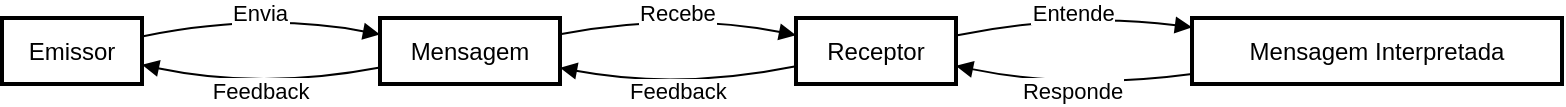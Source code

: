 <mxfile version="24.5.4" type="github">
  <diagram name="Página-1" id="47J0U1-6Hcv2L9xhFHN6">
    <mxGraphModel>
      <root>
        <mxCell id="0" />
        <mxCell id="1" parent="0" />
        <mxCell id="2" value="Emissor" style="whiteSpace=wrap;strokeWidth=2;" vertex="1" parent="1">
          <mxGeometry y="12" width="70" height="33" as="geometry" />
        </mxCell>
        <mxCell id="3" value="Mensagem" style="whiteSpace=wrap;strokeWidth=2;" vertex="1" parent="1">
          <mxGeometry x="189" y="12" width="90" height="33" as="geometry" />
        </mxCell>
        <mxCell id="4" value="Receptor" style="whiteSpace=wrap;strokeWidth=2;" vertex="1" parent="1">
          <mxGeometry x="397" y="12" width="80" height="33" as="geometry" />
        </mxCell>
        <mxCell id="5" value="Mensagem Interpretada" style="whiteSpace=wrap;strokeWidth=2;" vertex="1" parent="1">
          <mxGeometry x="595" y="12" width="185" height="33" as="geometry" />
        </mxCell>
        <mxCell id="6" value="Envia" style="curved=1;startArrow=none;endArrow=block;exitX=1;exitY=0.28;entryX=0;entryY=0.25;" edge="1" parent="1" source="2" target="3">
          <mxGeometry relative="1" as="geometry">
            <Array as="points">
              <mxPoint x="130" y="9" />
            </Array>
          </mxGeometry>
        </mxCell>
        <mxCell id="7" value="Recebe" style="curved=1;startArrow=none;endArrow=block;exitX=0.99;exitY=0.25;entryX=0;entryY=0.26;" edge="1" parent="1" source="3" target="4">
          <mxGeometry relative="1" as="geometry">
            <Array as="points">
              <mxPoint x="338" y="9" />
            </Array>
          </mxGeometry>
        </mxCell>
        <mxCell id="8" value="Feedback" style="curved=1;startArrow=none;endArrow=block;exitX=0;exitY=0.75;entryX=1;entryY=0.71;" edge="1" parent="1" source="3" target="2">
          <mxGeometry relative="1" as="geometry">
            <Array as="points">
              <mxPoint x="130" y="48" />
            </Array>
          </mxGeometry>
        </mxCell>
        <mxCell id="9" value="Feedback" style="curved=1;startArrow=none;endArrow=block;exitX=0;exitY=0.73;entryX=0.99;entryY=0.75;" edge="1" parent="1" source="4" target="3">
          <mxGeometry relative="1" as="geometry">
            <Array as="points">
              <mxPoint x="338" y="48" />
            </Array>
          </mxGeometry>
        </mxCell>
        <mxCell id="10" value="Entende" style="curved=1;startArrow=none;endArrow=block;exitX=1.01;exitY=0.26;entryX=0;entryY=0.14;" edge="1" parent="1" source="4" target="5">
          <mxGeometry relative="1" as="geometry">
            <Array as="points">
              <mxPoint x="536" y="9" />
            </Array>
          </mxGeometry>
        </mxCell>
        <mxCell id="11" value="Responde" style="curved=1;startArrow=none;endArrow=block;exitX=0;exitY=0.85;entryX=1.01;entryY=0.73;" edge="1" parent="1" source="5" target="4">
          <mxGeometry relative="1" as="geometry">
            <Array as="points">
              <mxPoint x="536" y="48" />
            </Array>
          </mxGeometry>
        </mxCell>
      </root>
    </mxGraphModel>
  </diagram>
</mxfile>
